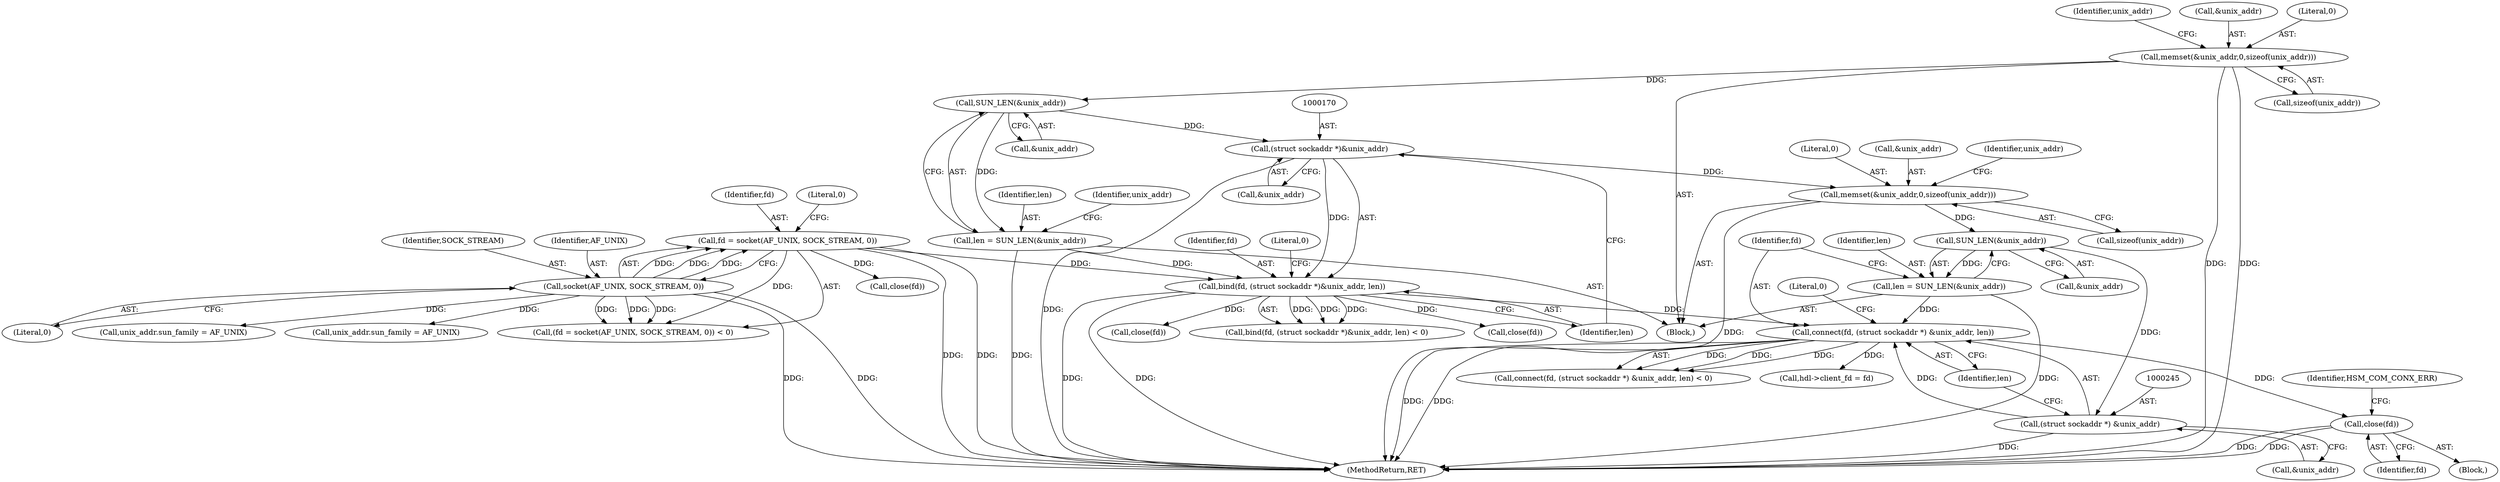 digraph "0_opa-ff_c5759e7b76f5bf844be6c6641cc1b356bbc83869_0@API" {
"1000255" [label="(Call,close(fd))"];
"1000242" [label="(Call,connect(fd, (struct sockaddr *) &unix_addr, len))"];
"1000167" [label="(Call,bind(fd, (struct sockaddr *)&unix_addr, len))"];
"1000108" [label="(Call,fd = socket(AF_UNIX, SOCK_STREAM, 0))"];
"1000110" [label="(Call,socket(AF_UNIX, SOCK_STREAM, 0))"];
"1000169" [label="(Call,(struct sockaddr *)&unix_addr)"];
"1000158" [label="(Call,SUN_LEN(&unix_addr))"];
"1000118" [label="(Call,memset(&unix_addr,0,sizeof(unix_addr)))"];
"1000156" [label="(Call,len = SUN_LEN(&unix_addr))"];
"1000244" [label="(Call,(struct sockaddr *) &unix_addr)"];
"1000237" [label="(Call,SUN_LEN(&unix_addr))"];
"1000201" [label="(Call,memset(&unix_addr,0,sizeof(unix_addr)))"];
"1000235" [label="(Call,len = SUN_LEN(&unix_addr))"];
"1000180" [label="(Call,close(fd))"];
"1000113" [label="(Literal,0)"];
"1000205" [label="(Call,sizeof(unix_addr))"];
"1000242" [label="(Call,connect(fd, (struct sockaddr *) &unix_addr, len))"];
"1000126" [label="(Identifier,unix_addr)"];
"1000259" [label="(Call,hdl->client_fd = fd)"];
"1000171" [label="(Call,&unix_addr)"];
"1000159" [label="(Call,&unix_addr)"];
"1000124" [label="(Call,unix_addr.sun_family = AF_UNIX)"];
"1000235" [label="(Call,len = SUN_LEN(&unix_addr))"];
"1000241" [label="(Call,connect(fd, (struct sockaddr *) &unix_addr, len) < 0)"];
"1000256" [label="(Identifier,fd)"];
"1000167" [label="(Call,bind(fd, (struct sockaddr *)&unix_addr, len))"];
"1000119" [label="(Call,&unix_addr)"];
"1000163" [label="(Identifier,unix_addr)"];
"1000246" [label="(Call,&unix_addr)"];
"1000255" [label="(Call,close(fd))"];
"1000158" [label="(Call,SUN_LEN(&unix_addr))"];
"1000249" [label="(Literal,0)"];
"1000243" [label="(Identifier,fd)"];
"1000169" [label="(Call,(struct sockaddr *)&unix_addr)"];
"1000201" [label="(Call,memset(&unix_addr,0,sizeof(unix_addr)))"];
"1000258" [label="(Identifier,HSM_COM_CONX_ERR)"];
"1000174" [label="(Literal,0)"];
"1000166" [label="(Call,bind(fd, (struct sockaddr *)&unix_addr, len) < 0)"];
"1000110" [label="(Call,socket(AF_UNIX, SOCK_STREAM, 0))"];
"1000121" [label="(Literal,0)"];
"1000111" [label="(Identifier,AF_UNIX)"];
"1000244" [label="(Call,(struct sockaddr *) &unix_addr)"];
"1000168" [label="(Identifier,fd)"];
"1000237" [label="(Call,SUN_LEN(&unix_addr))"];
"1000108" [label="(Call,fd = socket(AF_UNIX, SOCK_STREAM, 0))"];
"1000157" [label="(Identifier,len)"];
"1000236" [label="(Identifier,len)"];
"1000207" [label="(Call,unix_addr.sun_family = AF_UNIX)"];
"1000202" [label="(Call,&unix_addr)"];
"1000238" [label="(Call,&unix_addr)"];
"1000285" [label="(MethodReturn,RET)"];
"1000140" [label="(Call,close(fd))"];
"1000209" [label="(Identifier,unix_addr)"];
"1000250" [label="(Block,)"];
"1000197" [label="(Call,close(fd))"];
"1000122" [label="(Call,sizeof(unix_addr))"];
"1000248" [label="(Identifier,len)"];
"1000173" [label="(Identifier,len)"];
"1000102" [label="(Block,)"];
"1000114" [label="(Literal,0)"];
"1000112" [label="(Identifier,SOCK_STREAM)"];
"1000156" [label="(Call,len = SUN_LEN(&unix_addr))"];
"1000118" [label="(Call,memset(&unix_addr,0,sizeof(unix_addr)))"];
"1000204" [label="(Literal,0)"];
"1000109" [label="(Identifier,fd)"];
"1000107" [label="(Call,(fd = socket(AF_UNIX, SOCK_STREAM, 0)) < 0)"];
"1000255" -> "1000250"  [label="AST: "];
"1000255" -> "1000256"  [label="CFG: "];
"1000256" -> "1000255"  [label="AST: "];
"1000258" -> "1000255"  [label="CFG: "];
"1000255" -> "1000285"  [label="DDG: "];
"1000255" -> "1000285"  [label="DDG: "];
"1000242" -> "1000255"  [label="DDG: "];
"1000242" -> "1000241"  [label="AST: "];
"1000242" -> "1000248"  [label="CFG: "];
"1000243" -> "1000242"  [label="AST: "];
"1000244" -> "1000242"  [label="AST: "];
"1000248" -> "1000242"  [label="AST: "];
"1000249" -> "1000242"  [label="CFG: "];
"1000242" -> "1000285"  [label="DDG: "];
"1000242" -> "1000285"  [label="DDG: "];
"1000242" -> "1000241"  [label="DDG: "];
"1000242" -> "1000241"  [label="DDG: "];
"1000242" -> "1000241"  [label="DDG: "];
"1000167" -> "1000242"  [label="DDG: "];
"1000244" -> "1000242"  [label="DDG: "];
"1000235" -> "1000242"  [label="DDG: "];
"1000242" -> "1000259"  [label="DDG: "];
"1000167" -> "1000166"  [label="AST: "];
"1000167" -> "1000173"  [label="CFG: "];
"1000168" -> "1000167"  [label="AST: "];
"1000169" -> "1000167"  [label="AST: "];
"1000173" -> "1000167"  [label="AST: "];
"1000174" -> "1000167"  [label="CFG: "];
"1000167" -> "1000285"  [label="DDG: "];
"1000167" -> "1000285"  [label="DDG: "];
"1000167" -> "1000166"  [label="DDG: "];
"1000167" -> "1000166"  [label="DDG: "];
"1000167" -> "1000166"  [label="DDG: "];
"1000108" -> "1000167"  [label="DDG: "];
"1000169" -> "1000167"  [label="DDG: "];
"1000156" -> "1000167"  [label="DDG: "];
"1000167" -> "1000180"  [label="DDG: "];
"1000167" -> "1000197"  [label="DDG: "];
"1000108" -> "1000107"  [label="AST: "];
"1000108" -> "1000110"  [label="CFG: "];
"1000109" -> "1000108"  [label="AST: "];
"1000110" -> "1000108"  [label="AST: "];
"1000114" -> "1000108"  [label="CFG: "];
"1000108" -> "1000285"  [label="DDG: "];
"1000108" -> "1000285"  [label="DDG: "];
"1000108" -> "1000107"  [label="DDG: "];
"1000110" -> "1000108"  [label="DDG: "];
"1000110" -> "1000108"  [label="DDG: "];
"1000110" -> "1000108"  [label="DDG: "];
"1000108" -> "1000140"  [label="DDG: "];
"1000110" -> "1000113"  [label="CFG: "];
"1000111" -> "1000110"  [label="AST: "];
"1000112" -> "1000110"  [label="AST: "];
"1000113" -> "1000110"  [label="AST: "];
"1000110" -> "1000285"  [label="DDG: "];
"1000110" -> "1000285"  [label="DDG: "];
"1000110" -> "1000107"  [label="DDG: "];
"1000110" -> "1000107"  [label="DDG: "];
"1000110" -> "1000107"  [label="DDG: "];
"1000110" -> "1000124"  [label="DDG: "];
"1000110" -> "1000207"  [label="DDG: "];
"1000169" -> "1000171"  [label="CFG: "];
"1000170" -> "1000169"  [label="AST: "];
"1000171" -> "1000169"  [label="AST: "];
"1000173" -> "1000169"  [label="CFG: "];
"1000169" -> "1000285"  [label="DDG: "];
"1000158" -> "1000169"  [label="DDG: "];
"1000169" -> "1000201"  [label="DDG: "];
"1000158" -> "1000156"  [label="AST: "];
"1000158" -> "1000159"  [label="CFG: "];
"1000159" -> "1000158"  [label="AST: "];
"1000156" -> "1000158"  [label="CFG: "];
"1000158" -> "1000156"  [label="DDG: "];
"1000118" -> "1000158"  [label="DDG: "];
"1000118" -> "1000102"  [label="AST: "];
"1000118" -> "1000122"  [label="CFG: "];
"1000119" -> "1000118"  [label="AST: "];
"1000121" -> "1000118"  [label="AST: "];
"1000122" -> "1000118"  [label="AST: "];
"1000126" -> "1000118"  [label="CFG: "];
"1000118" -> "1000285"  [label="DDG: "];
"1000118" -> "1000285"  [label="DDG: "];
"1000156" -> "1000102"  [label="AST: "];
"1000157" -> "1000156"  [label="AST: "];
"1000163" -> "1000156"  [label="CFG: "];
"1000156" -> "1000285"  [label="DDG: "];
"1000244" -> "1000246"  [label="CFG: "];
"1000245" -> "1000244"  [label="AST: "];
"1000246" -> "1000244"  [label="AST: "];
"1000248" -> "1000244"  [label="CFG: "];
"1000244" -> "1000285"  [label="DDG: "];
"1000237" -> "1000244"  [label="DDG: "];
"1000237" -> "1000235"  [label="AST: "];
"1000237" -> "1000238"  [label="CFG: "];
"1000238" -> "1000237"  [label="AST: "];
"1000235" -> "1000237"  [label="CFG: "];
"1000237" -> "1000235"  [label="DDG: "];
"1000201" -> "1000237"  [label="DDG: "];
"1000201" -> "1000102"  [label="AST: "];
"1000201" -> "1000205"  [label="CFG: "];
"1000202" -> "1000201"  [label="AST: "];
"1000204" -> "1000201"  [label="AST: "];
"1000205" -> "1000201"  [label="AST: "];
"1000209" -> "1000201"  [label="CFG: "];
"1000201" -> "1000285"  [label="DDG: "];
"1000235" -> "1000102"  [label="AST: "];
"1000236" -> "1000235"  [label="AST: "];
"1000243" -> "1000235"  [label="CFG: "];
"1000235" -> "1000285"  [label="DDG: "];
}
